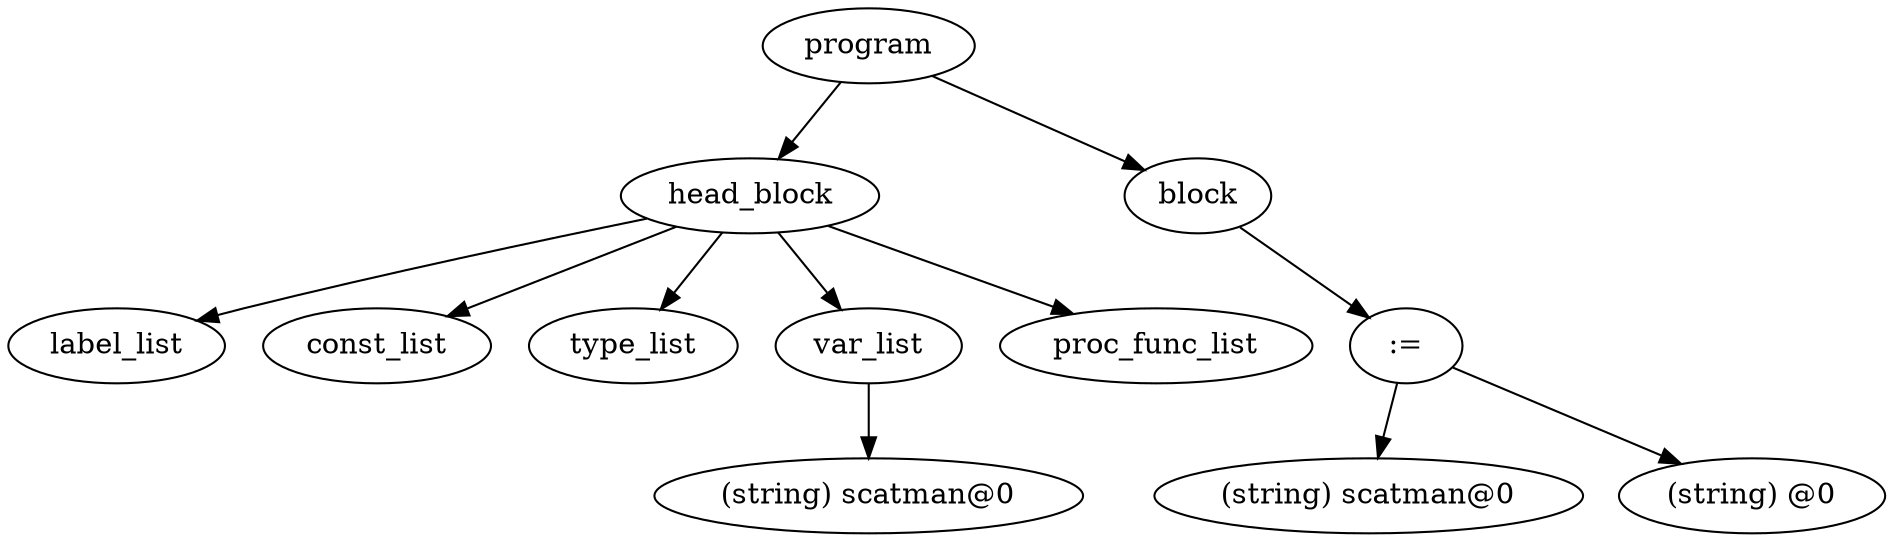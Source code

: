 digraph {
graph [ordering="out"];
node0[label="program"];
node1[label="head_block"];
node2[label="label_list"];
node1 -> node2;
node3[label="const_list"];
node1 -> node3;
node4[label="type_list"];
node1 -> node4;
node5[label="var_list"];
node6[label="(string) scatman@0"];
node5 -> node6;
node1 -> node5;
node7[label="proc_func_list"];
node1 -> node7;
node0 -> node1;
node8[label="block"];
node9[label=":="];
node10[label="(string) scatman@0"];
node9 -> node10;
node11[label="(string) @0"];
node9 -> node11;
node8 -> node9;
node0 -> node8;
}
